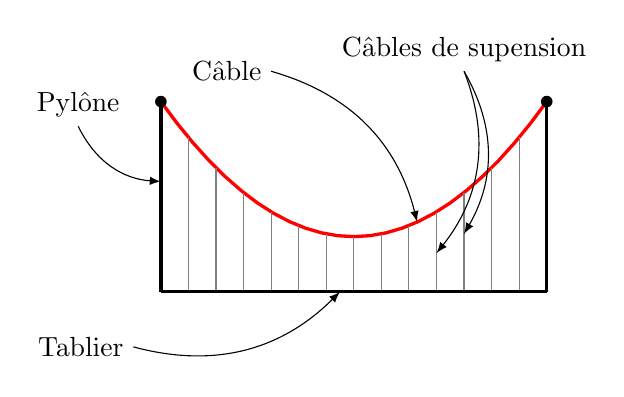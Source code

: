 \begin{tikzpicture}[scale=0.7]
 \def\xmin{-4}; 
 \def\xmax{+4}; 
 \def\ymin{-0.5}; 
 \def\ymax{+4};
% \draw[help lines] (\xmin,\ymin) grid (\xmax,\ymax);
%  \draw[->] (\xmin,0)--(\xmax,0);
 % \draw[->] (0,\ymin)--(0,\ymax);
 %\clip (\xmin,\ymin) rectangle (\xmax,\ymax);
% \def\a{+1};
% \draw [thick, domain=\xmin:\xmax] plot(\x,{exp(\x)});
   \def\a{+0.2}
  \def\xx{+3.5};
  \def\yy{\a*\xx*\xx+1};
  \coordinate (B) at ({\xx},{\yy});
  \coordinate (C) at ({-\xx},{\yy});
  \coordinate (D) at (0,{\yy});

   \draw [very thick, color=red, domain=-3.5:3.5] plot(\x,{\a*\x*\x+1});

  \foreach \i in {-3.5,-3.0,...,3.5}{
    \draw [thin, color=gray] ({\i},0)--({\i},{\a*\i*\i+1});
  };


 \fill (B) circle (3pt);
 \fill (C) circle (3pt);
%  \node at (B) [above right] {$(x_0,y_0)$}; 
%  \node at (C) [above left] {$(-x_0,y_0)$}; 

%  \draw[->, thick, green] (B)-- + (0,-2);
%  \draw[->, thick, green] (B)-- + (-1,0);

 \draw[very thick] ({-\xx},0)--({\xx},0);

 \draw[very thick] ({\xx},0)--({\xx},{\yy});
 \draw[very thick] ({-\xx},0)--({-\xx},{\yy});

  \coordinate (T) at (-4,-1);
  \node at (T)[left] {Tablier};
   \draw[->,>=latex] (T) to[bend right] (-0.25,0);

  \coordinate (P) at (-5,3);
  \node at (P)[above] {Pyl\^one};
   \draw[->,>=latex] (P) to[bend right] ({-\xx},2);


  \coordinate (C) at (-1.5,4);
  \node at (C)[left] {C\^able};
   \draw[->,>=latex] (C) to[bend left] ({1.15},{\a*1.15*1.15+1});

  \coordinate (PC) at (2,4);
  \node at (PC)[above] {C\^ables de supension};
   \draw[->,>=latex] (PC) to[bend left] ({1.5},{\a*1.5*1.5+0.25});
   \draw[->,>=latex] (PC) to[bend left] ({2},{\a*2*2+0.25});
\end{tikzpicture}
